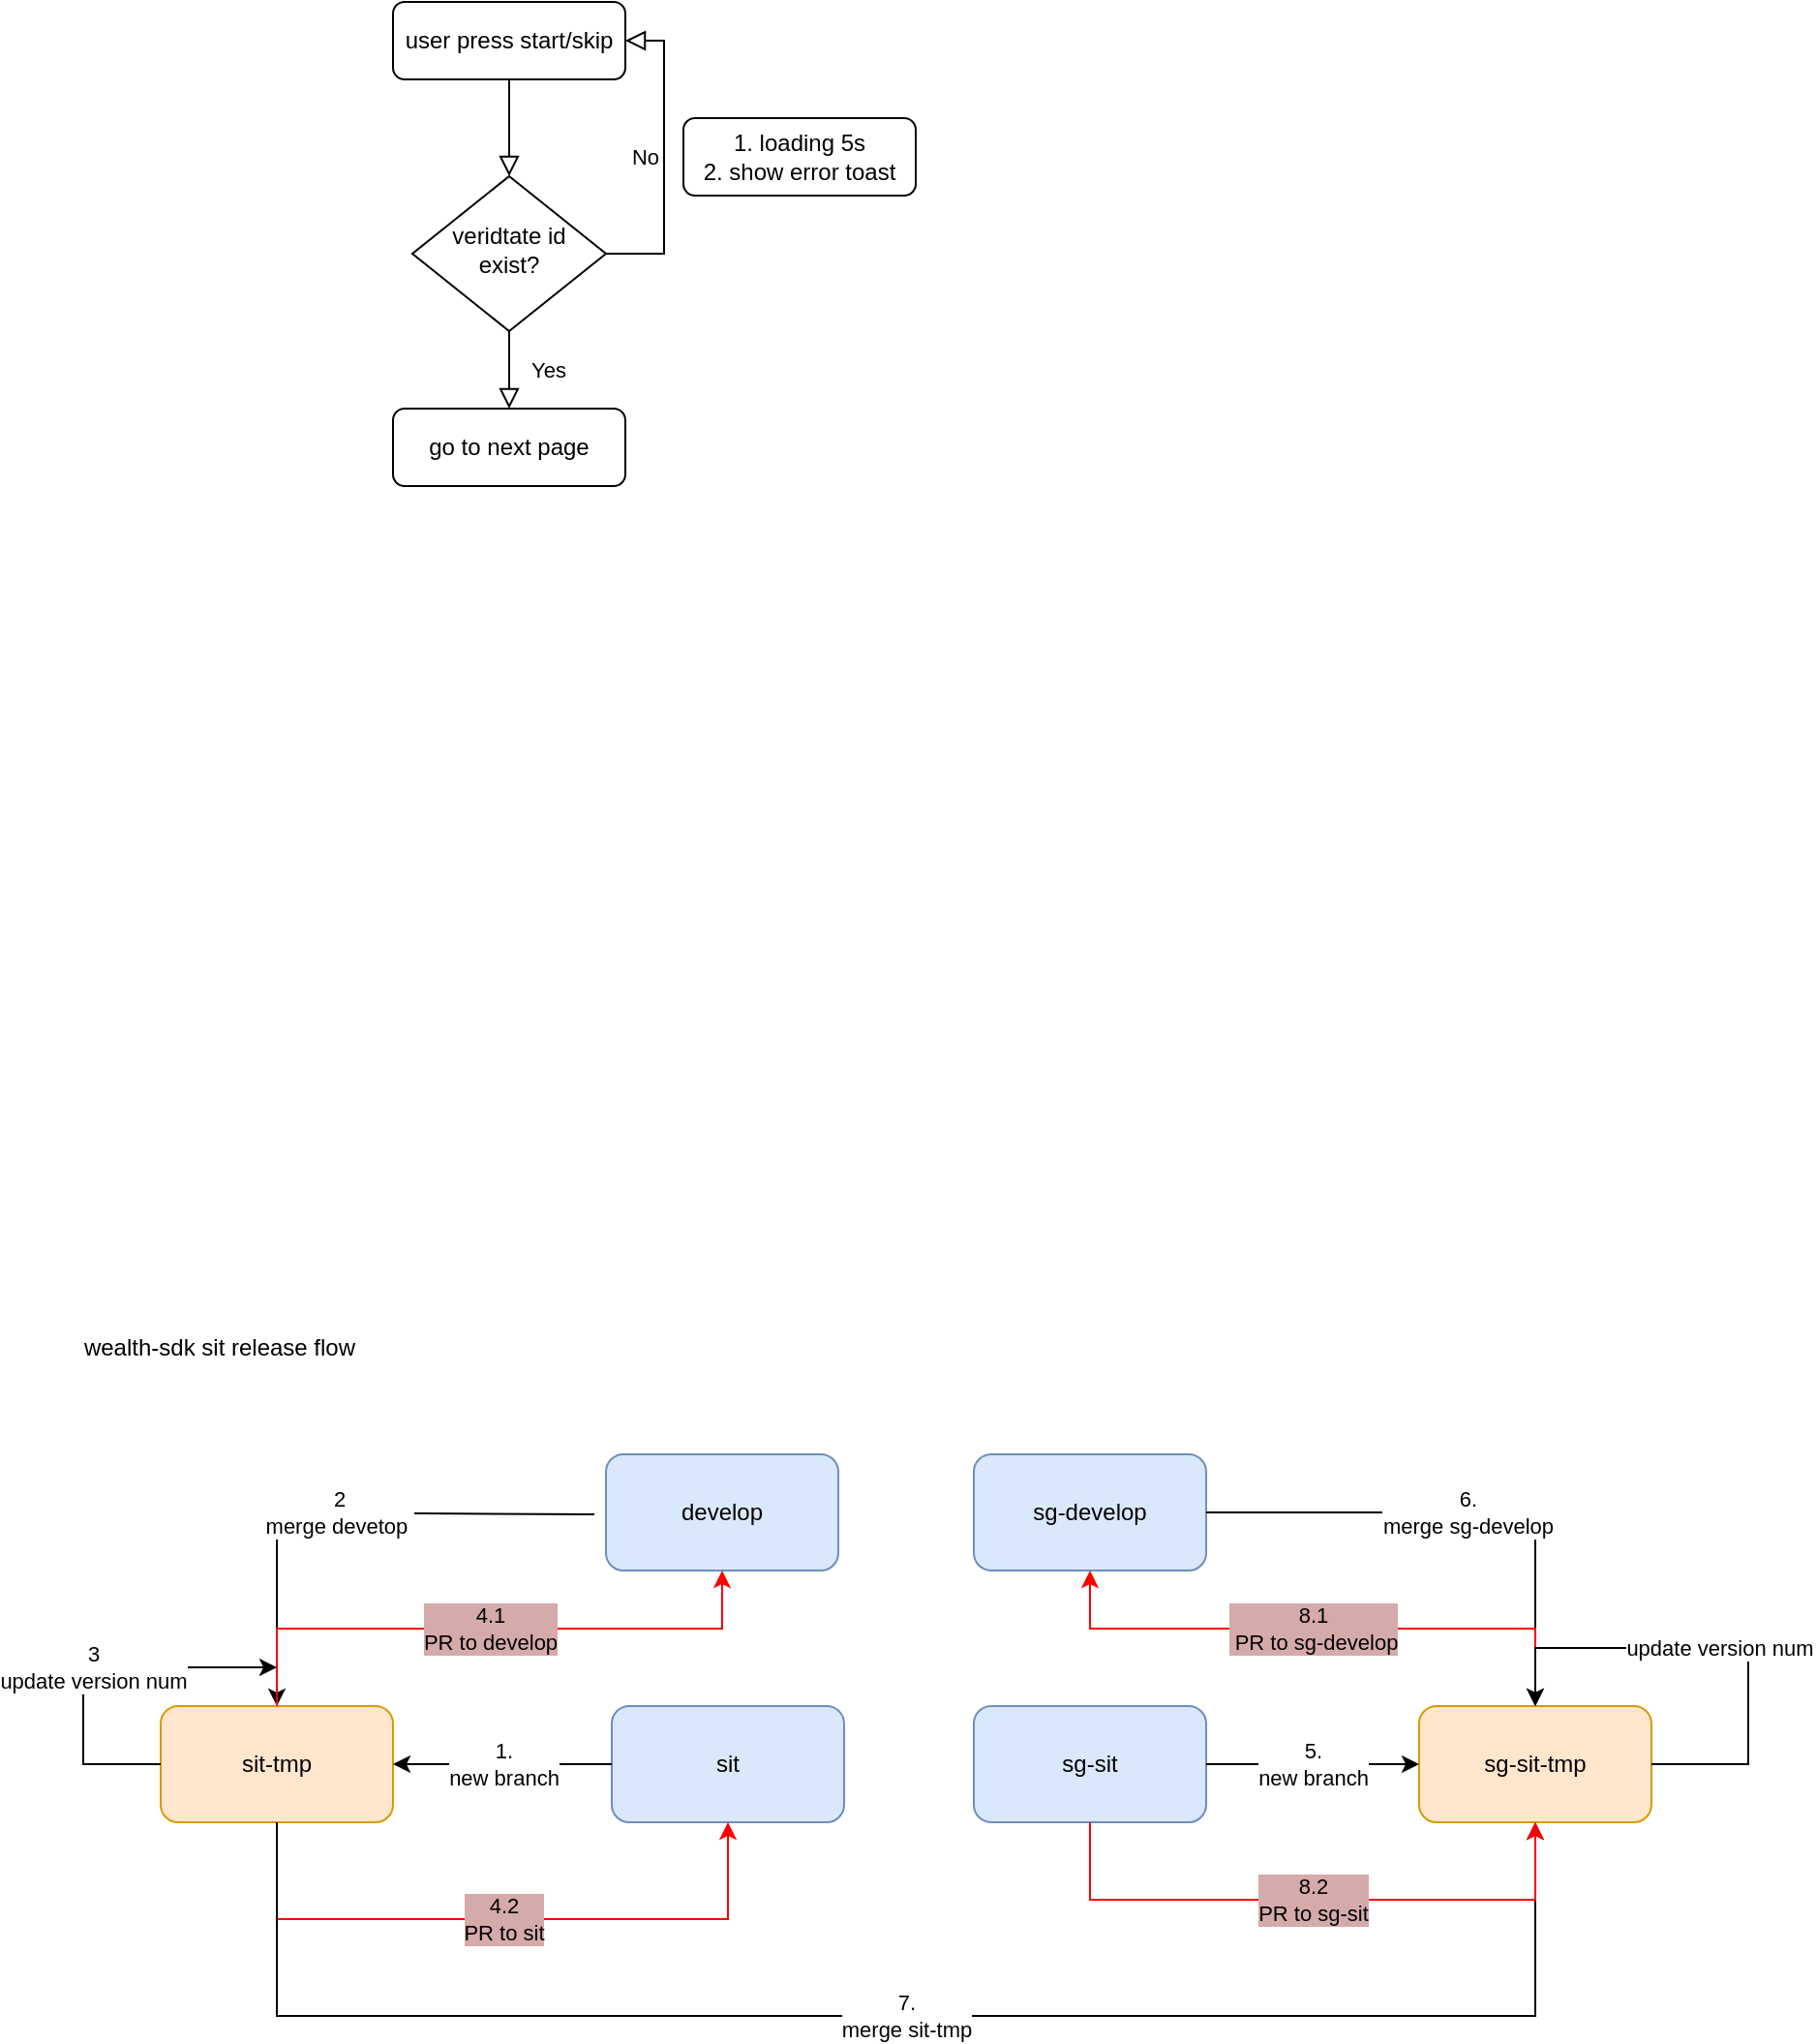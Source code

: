 <mxfile version="21.3.8" type="github">
  <diagram id="C5RBs43oDa-KdzZeNtuy" name="Page-1">
    <mxGraphModel dx="2448" dy="943" grid="1" gridSize="10" guides="1" tooltips="1" connect="1" arrows="1" fold="1" page="1" pageScale="1" pageWidth="827" pageHeight="1169" math="0" shadow="0">
      <root>
        <mxCell id="WIyWlLk6GJQsqaUBKTNV-0" />
        <mxCell id="WIyWlLk6GJQsqaUBKTNV-1" parent="WIyWlLk6GJQsqaUBKTNV-0" />
        <mxCell id="WIyWlLk6GJQsqaUBKTNV-2" value="" style="rounded=0;html=1;jettySize=auto;orthogonalLoop=1;fontSize=11;endArrow=block;endFill=0;endSize=8;strokeWidth=1;shadow=0;labelBackgroundColor=none;edgeStyle=orthogonalEdgeStyle;" parent="WIyWlLk6GJQsqaUBKTNV-1" source="WIyWlLk6GJQsqaUBKTNV-3" target="WIyWlLk6GJQsqaUBKTNV-6" edge="1">
          <mxGeometry relative="1" as="geometry" />
        </mxCell>
        <mxCell id="WIyWlLk6GJQsqaUBKTNV-3" value="user press start/skip" style="rounded=1;whiteSpace=wrap;html=1;fontSize=12;glass=0;strokeWidth=1;shadow=0;" parent="WIyWlLk6GJQsqaUBKTNV-1" vertex="1">
          <mxGeometry x="160" y="80" width="120" height="40" as="geometry" />
        </mxCell>
        <mxCell id="WIyWlLk6GJQsqaUBKTNV-4" value="Yes" style="rounded=0;html=1;jettySize=auto;orthogonalLoop=1;fontSize=11;endArrow=block;endFill=0;endSize=8;strokeWidth=1;shadow=0;labelBackgroundColor=none;edgeStyle=orthogonalEdgeStyle;" parent="WIyWlLk6GJQsqaUBKTNV-1" edge="1">
          <mxGeometry y="20" relative="1" as="geometry">
            <mxPoint as="offset" />
            <mxPoint x="220" y="250" as="sourcePoint" />
            <mxPoint x="220" y="290" as="targetPoint" />
            <Array as="points">
              <mxPoint x="220" y="270" />
              <mxPoint x="220" y="270" />
            </Array>
          </mxGeometry>
        </mxCell>
        <mxCell id="WIyWlLk6GJQsqaUBKTNV-5" value="No" style="edgeStyle=orthogonalEdgeStyle;rounded=0;html=1;jettySize=auto;orthogonalLoop=1;fontSize=11;endArrow=block;endFill=0;endSize=8;strokeWidth=1;shadow=0;labelBackgroundColor=none;entryX=1;entryY=0.5;entryDx=0;entryDy=0;" parent="WIyWlLk6GJQsqaUBKTNV-1" source="WIyWlLk6GJQsqaUBKTNV-6" target="WIyWlLk6GJQsqaUBKTNV-3" edge="1">
          <mxGeometry y="10" relative="1" as="geometry">
            <mxPoint as="offset" />
            <mxPoint x="330" y="90" as="targetPoint" />
            <Array as="points">
              <mxPoint x="300" y="210" />
              <mxPoint x="300" y="100" />
            </Array>
          </mxGeometry>
        </mxCell>
        <mxCell id="WIyWlLk6GJQsqaUBKTNV-6" value="veridtate id exist?" style="rhombus;whiteSpace=wrap;html=1;shadow=0;fontFamily=Helvetica;fontSize=12;align=center;strokeWidth=1;spacing=6;spacingTop=-4;" parent="WIyWlLk6GJQsqaUBKTNV-1" vertex="1">
          <mxGeometry x="170" y="170" width="100" height="80" as="geometry" />
        </mxCell>
        <mxCell id="WIyWlLk6GJQsqaUBKTNV-7" value="1. loading 5s&lt;br&gt;2. show error toast" style="rounded=1;whiteSpace=wrap;html=1;fontSize=12;glass=0;strokeWidth=1;shadow=0;" parent="WIyWlLk6GJQsqaUBKTNV-1" vertex="1">
          <mxGeometry x="310" y="140" width="120" height="40" as="geometry" />
        </mxCell>
        <mxCell id="WIyWlLk6GJQsqaUBKTNV-11" value="go to next page" style="rounded=1;whiteSpace=wrap;html=1;fontSize=12;glass=0;strokeWidth=1;shadow=0;" parent="WIyWlLk6GJQsqaUBKTNV-1" vertex="1">
          <mxGeometry x="160" y="290" width="120" height="40" as="geometry" />
        </mxCell>
        <mxCell id="10_Lg96hf6qFXdTvXQzm-44" value="develop" style="rounded=1;whiteSpace=wrap;html=1;fillColor=#dae8fc;strokeColor=#6c8ebf;" vertex="1" parent="WIyWlLk6GJQsqaUBKTNV-1">
          <mxGeometry x="270" y="830" width="120" height="60" as="geometry" />
        </mxCell>
        <mxCell id="10_Lg96hf6qFXdTvXQzm-46" value="sit" style="rounded=1;whiteSpace=wrap;html=1;fillColor=#dae8fc;strokeColor=#6c8ebf;" vertex="1" parent="WIyWlLk6GJQsqaUBKTNV-1">
          <mxGeometry x="273" y="960" width="120" height="60" as="geometry" />
        </mxCell>
        <mxCell id="10_Lg96hf6qFXdTvXQzm-48" value="sg-develop" style="rounded=1;whiteSpace=wrap;html=1;fillColor=#dae8fc;strokeColor=#6c8ebf;" vertex="1" parent="WIyWlLk6GJQsqaUBKTNV-1">
          <mxGeometry x="460" y="830" width="120" height="60" as="geometry" />
        </mxCell>
        <mxCell id="10_Lg96hf6qFXdTvXQzm-50" value="sg-sit" style="rounded=1;whiteSpace=wrap;html=1;fillColor=#dae8fc;strokeColor=#6c8ebf;" vertex="1" parent="WIyWlLk6GJQsqaUBKTNV-1">
          <mxGeometry x="460" y="960" width="120" height="60" as="geometry" />
        </mxCell>
        <mxCell id="10_Lg96hf6qFXdTvXQzm-54" value="sit-tmp" style="rounded=1;whiteSpace=wrap;html=1;fillColor=#ffe6cc;strokeColor=#d79b00;" vertex="1" parent="WIyWlLk6GJQsqaUBKTNV-1">
          <mxGeometry x="40" y="960" width="120" height="60" as="geometry" />
        </mxCell>
        <mxCell id="10_Lg96hf6qFXdTvXQzm-57" value="sg-sit-tmp" style="rounded=1;whiteSpace=wrap;html=1;fillColor=#ffe6cc;strokeColor=#d79b00;" vertex="1" parent="WIyWlLk6GJQsqaUBKTNV-1">
          <mxGeometry x="690" y="960" width="120" height="60" as="geometry" />
        </mxCell>
        <mxCell id="10_Lg96hf6qFXdTvXQzm-61" value="" style="endArrow=classic;html=1;rounded=0;entryX=1;entryY=0.5;entryDx=0;entryDy=0;exitX=0;exitY=0.5;exitDx=0;exitDy=0;" edge="1" parent="WIyWlLk6GJQsqaUBKTNV-1" source="10_Lg96hf6qFXdTvXQzm-46" target="10_Lg96hf6qFXdTvXQzm-54">
          <mxGeometry relative="1" as="geometry">
            <mxPoint x="360" y="960" as="sourcePoint" />
            <mxPoint x="460" y="960" as="targetPoint" />
          </mxGeometry>
        </mxCell>
        <mxCell id="10_Lg96hf6qFXdTvXQzm-62" value="1. &lt;br&gt;new branch" style="edgeLabel;resizable=0;html=1;align=center;verticalAlign=middle;" connectable="0" vertex="1" parent="10_Lg96hf6qFXdTvXQzm-61">
          <mxGeometry relative="1" as="geometry" />
        </mxCell>
        <mxCell id="10_Lg96hf6qFXdTvXQzm-63" value="" style="endArrow=classic;html=1;rounded=0;entryX=0.5;entryY=0;entryDx=0;entryDy=0;exitX=-0.05;exitY=0.517;exitDx=0;exitDy=0;exitPerimeter=0;" edge="1" parent="WIyWlLk6GJQsqaUBKTNV-1" source="10_Lg96hf6qFXdTvXQzm-44" target="10_Lg96hf6qFXdTvXQzm-54">
          <mxGeometry relative="1" as="geometry">
            <mxPoint x="360" y="960" as="sourcePoint" />
            <mxPoint x="460" y="960" as="targetPoint" />
            <Array as="points">
              <mxPoint x="100" y="860" />
            </Array>
          </mxGeometry>
        </mxCell>
        <mxCell id="10_Lg96hf6qFXdTvXQzm-64" value="2 &lt;br&gt;merge devetop&amp;nbsp;" style="edgeLabel;resizable=0;html=1;align=center;verticalAlign=middle;" connectable="0" vertex="1" parent="10_Lg96hf6qFXdTvXQzm-63">
          <mxGeometry relative="1" as="geometry" />
        </mxCell>
        <mxCell id="10_Lg96hf6qFXdTvXQzm-65" value="" style="endArrow=classic;html=1;rounded=0;exitX=0;exitY=0.5;exitDx=0;exitDy=0;" edge="1" parent="WIyWlLk6GJQsqaUBKTNV-1" source="10_Lg96hf6qFXdTvXQzm-54">
          <mxGeometry relative="1" as="geometry">
            <mxPoint x="360" y="960" as="sourcePoint" />
            <mxPoint x="100" y="940" as="targetPoint" />
            <Array as="points">
              <mxPoint y="990" />
              <mxPoint y="940" />
            </Array>
          </mxGeometry>
        </mxCell>
        <mxCell id="10_Lg96hf6qFXdTvXQzm-66" value="3 &lt;br&gt;update version num" style="edgeLabel;resizable=0;html=1;align=center;verticalAlign=middle;" connectable="0" vertex="1" parent="10_Lg96hf6qFXdTvXQzm-65">
          <mxGeometry relative="1" as="geometry" />
        </mxCell>
        <mxCell id="10_Lg96hf6qFXdTvXQzm-67" value="" style="endArrow=classic;html=1;rounded=0;exitX=0.5;exitY=1;exitDx=0;exitDy=0;entryX=0.5;entryY=1;entryDx=0;entryDy=0;strokeColor=#FF0000;" edge="1" parent="WIyWlLk6GJQsqaUBKTNV-1" source="10_Lg96hf6qFXdTvXQzm-54" target="10_Lg96hf6qFXdTvXQzm-46">
          <mxGeometry relative="1" as="geometry">
            <mxPoint x="360" y="960" as="sourcePoint" />
            <mxPoint x="460" y="960" as="targetPoint" />
            <Array as="points">
              <mxPoint x="100" y="1070" />
              <mxPoint x="200" y="1070" />
              <mxPoint x="333" y="1070" />
            </Array>
          </mxGeometry>
        </mxCell>
        <mxCell id="10_Lg96hf6qFXdTvXQzm-68" value="4.2 &lt;br&gt;PR to sit" style="edgeLabel;resizable=0;html=1;align=center;verticalAlign=middle;labelBackgroundColor=#d5aaaa;" connectable="0" vertex="1" parent="10_Lg96hf6qFXdTvXQzm-67">
          <mxGeometry relative="1" as="geometry" />
        </mxCell>
        <mxCell id="10_Lg96hf6qFXdTvXQzm-69" value="" style="endArrow=classic;html=1;rounded=0;entryX=0.5;entryY=1;entryDx=0;entryDy=0;exitX=0.5;exitY=0;exitDx=0;exitDy=0;strokeColor=#FF0000;" edge="1" parent="WIyWlLk6GJQsqaUBKTNV-1" source="10_Lg96hf6qFXdTvXQzm-54" target="10_Lg96hf6qFXdTvXQzm-44">
          <mxGeometry relative="1" as="geometry">
            <mxPoint x="360" y="960" as="sourcePoint" />
            <mxPoint x="460" y="960" as="targetPoint" />
            <Array as="points">
              <mxPoint x="100" y="920" />
              <mxPoint x="330" y="920" />
            </Array>
          </mxGeometry>
        </mxCell>
        <mxCell id="10_Lg96hf6qFXdTvXQzm-70" value="4.1 &lt;br&gt;PR to develop" style="edgeLabel;resizable=0;html=1;align=center;verticalAlign=middle;labelBackgroundColor=#d5aaaa;" connectable="0" vertex="1" parent="10_Lg96hf6qFXdTvXQzm-69">
          <mxGeometry relative="1" as="geometry" />
        </mxCell>
        <mxCell id="10_Lg96hf6qFXdTvXQzm-71" value="" style="endArrow=classic;html=1;rounded=0;exitX=0.5;exitY=1;exitDx=0;exitDy=0;entryX=0.5;entryY=1;entryDx=0;entryDy=0;" edge="1" parent="WIyWlLk6GJQsqaUBKTNV-1" source="10_Lg96hf6qFXdTvXQzm-54" target="10_Lg96hf6qFXdTvXQzm-57">
          <mxGeometry relative="1" as="geometry">
            <mxPoint x="360" y="960" as="sourcePoint" />
            <mxPoint x="460" y="960" as="targetPoint" />
            <Array as="points">
              <mxPoint x="100" y="1120" />
              <mxPoint x="420" y="1120" />
              <mxPoint x="750" y="1120" />
            </Array>
          </mxGeometry>
        </mxCell>
        <mxCell id="10_Lg96hf6qFXdTvXQzm-72" value="7. &lt;br&gt;merge sit-tmp" style="edgeLabel;resizable=0;html=1;align=center;verticalAlign=middle;" connectable="0" vertex="1" parent="10_Lg96hf6qFXdTvXQzm-71">
          <mxGeometry relative="1" as="geometry" />
        </mxCell>
        <mxCell id="10_Lg96hf6qFXdTvXQzm-73" value="" style="endArrow=classic;html=1;rounded=0;entryX=0;entryY=0.5;entryDx=0;entryDy=0;exitX=1;exitY=0.5;exitDx=0;exitDy=0;" edge="1" parent="WIyWlLk6GJQsqaUBKTNV-1" source="10_Lg96hf6qFXdTvXQzm-50" target="10_Lg96hf6qFXdTvXQzm-57">
          <mxGeometry relative="1" as="geometry">
            <mxPoint x="360" y="960" as="sourcePoint" />
            <mxPoint x="460" y="960" as="targetPoint" />
          </mxGeometry>
        </mxCell>
        <mxCell id="10_Lg96hf6qFXdTvXQzm-74" value="5. &lt;br&gt;new branch" style="edgeLabel;resizable=0;html=1;align=center;verticalAlign=middle;" connectable="0" vertex="1" parent="10_Lg96hf6qFXdTvXQzm-73">
          <mxGeometry relative="1" as="geometry" />
        </mxCell>
        <mxCell id="10_Lg96hf6qFXdTvXQzm-75" value="" style="endArrow=classic;html=1;rounded=0;exitX=1;exitY=0.5;exitDx=0;exitDy=0;" edge="1" parent="WIyWlLk6GJQsqaUBKTNV-1" source="10_Lg96hf6qFXdTvXQzm-48">
          <mxGeometry relative="1" as="geometry">
            <mxPoint x="360" y="960" as="sourcePoint" />
            <mxPoint x="750" y="960" as="targetPoint" />
            <Array as="points">
              <mxPoint x="750" y="860" />
            </Array>
          </mxGeometry>
        </mxCell>
        <mxCell id="10_Lg96hf6qFXdTvXQzm-76" value="6. &lt;br&gt;merge sg-develop" style="edgeLabel;resizable=0;html=1;align=center;verticalAlign=middle;" connectable="0" vertex="1" parent="10_Lg96hf6qFXdTvXQzm-75">
          <mxGeometry relative="1" as="geometry" />
        </mxCell>
        <mxCell id="10_Lg96hf6qFXdTvXQzm-77" value="" style="endArrow=classic;html=1;rounded=0;entryX=0.5;entryY=1;entryDx=0;entryDy=0;strokeColor=#FF0000;" edge="1" parent="WIyWlLk6GJQsqaUBKTNV-1" target="10_Lg96hf6qFXdTvXQzm-48">
          <mxGeometry relative="1" as="geometry">
            <mxPoint x="750" y="950" as="sourcePoint" />
            <mxPoint x="460" y="970" as="targetPoint" />
            <Array as="points">
              <mxPoint x="750" y="920" />
              <mxPoint x="520" y="920" />
            </Array>
          </mxGeometry>
        </mxCell>
        <mxCell id="10_Lg96hf6qFXdTvXQzm-78" value="8.1&lt;br&gt;&amp;nbsp;PR to sg-develop" style="edgeLabel;resizable=0;html=1;align=center;verticalAlign=middle;labelBackgroundColor=#d5aaaa;" connectable="0" vertex="1" parent="10_Lg96hf6qFXdTvXQzm-77">
          <mxGeometry relative="1" as="geometry" />
        </mxCell>
        <mxCell id="10_Lg96hf6qFXdTvXQzm-79" value="" style="endArrow=classic;html=1;rounded=0;entryX=0.5;entryY=1;entryDx=0;entryDy=0;exitX=0.5;exitY=1;exitDx=0;exitDy=0;strokeColor=#FF0000;" edge="1" parent="WIyWlLk6GJQsqaUBKTNV-1" source="10_Lg96hf6qFXdTvXQzm-50" target="10_Lg96hf6qFXdTvXQzm-57">
          <mxGeometry relative="1" as="geometry">
            <mxPoint x="360" y="970" as="sourcePoint" />
            <mxPoint x="460" y="970" as="targetPoint" />
            <Array as="points">
              <mxPoint x="520" y="1060" />
              <mxPoint x="650" y="1060" />
              <mxPoint x="750" y="1060" />
            </Array>
          </mxGeometry>
        </mxCell>
        <mxCell id="10_Lg96hf6qFXdTvXQzm-80" value="8.2 &lt;br&gt;PR to sg-sit" style="edgeLabel;resizable=0;html=1;align=center;verticalAlign=middle;labelBackgroundColor=#d5aaaa;" connectable="0" vertex="1" parent="10_Lg96hf6qFXdTvXQzm-79">
          <mxGeometry relative="1" as="geometry" />
        </mxCell>
        <mxCell id="10_Lg96hf6qFXdTvXQzm-81" value="" style="endArrow=classic;html=1;rounded=0;entryX=0.5;entryY=0;entryDx=0;entryDy=0;exitX=1;exitY=0.5;exitDx=0;exitDy=0;" edge="1" parent="WIyWlLk6GJQsqaUBKTNV-1" source="10_Lg96hf6qFXdTvXQzm-57" target="10_Lg96hf6qFXdTvXQzm-57">
          <mxGeometry relative="1" as="geometry">
            <mxPoint x="360" y="1020" as="sourcePoint" />
            <mxPoint x="460" y="1020" as="targetPoint" />
            <Array as="points">
              <mxPoint x="860" y="990" />
              <mxPoint x="860" y="930" />
              <mxPoint x="750" y="930" />
            </Array>
          </mxGeometry>
        </mxCell>
        <mxCell id="10_Lg96hf6qFXdTvXQzm-82" value="update version num" style="edgeLabel;resizable=0;html=1;align=center;verticalAlign=middle;" connectable="0" vertex="1" parent="10_Lg96hf6qFXdTvXQzm-81">
          <mxGeometry relative="1" as="geometry" />
        </mxCell>
        <mxCell id="10_Lg96hf6qFXdTvXQzm-83" value="wealth-sdk sit release flow" style="text;html=1;align=center;verticalAlign=middle;resizable=0;points=[];autosize=1;strokeColor=none;fillColor=none;" vertex="1" parent="WIyWlLk6GJQsqaUBKTNV-1">
          <mxGeometry x="-10" y="760" width="160" height="30" as="geometry" />
        </mxCell>
      </root>
    </mxGraphModel>
  </diagram>
</mxfile>
